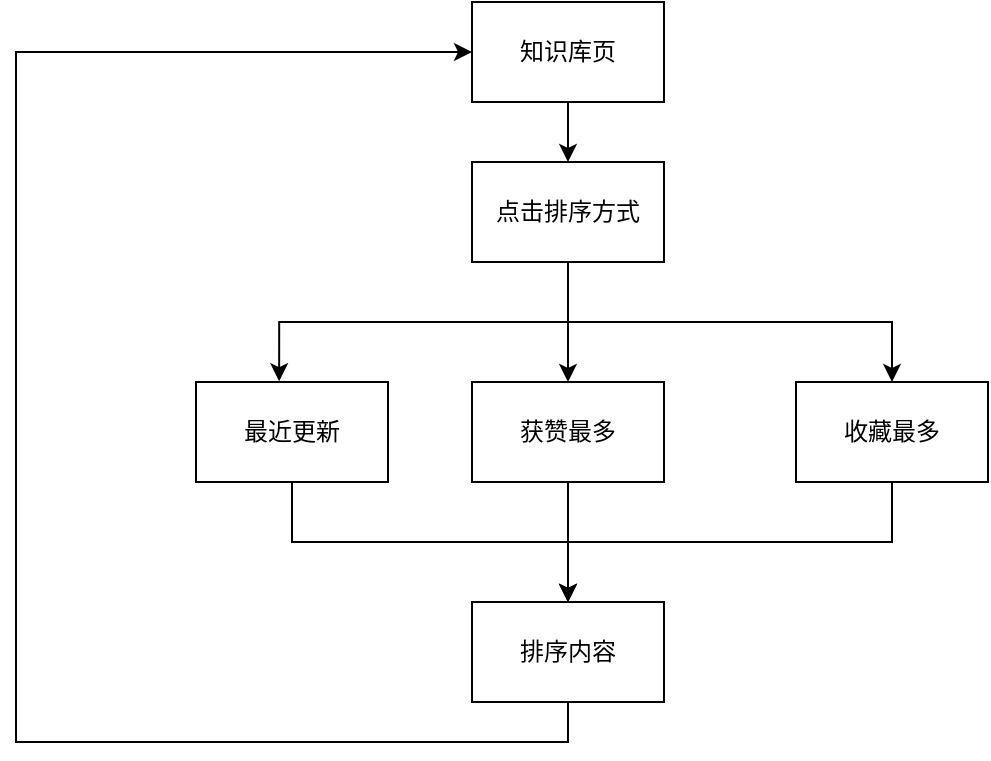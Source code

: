 <mxfile version="14.8.2" type="device"><diagram id="93dSvkkFkx7B2wK6nHs8" name="Page-1"><mxGraphModel dx="1038" dy="517" grid="1" gridSize="10" guides="1" tooltips="1" connect="1" arrows="1" fold="1" page="1" pageScale="1" pageWidth="827" pageHeight="1169" background="#ffffff" math="0" shadow="0"><root><mxCell id="0"/><mxCell id="1" parent="0"/><mxCell id="0XJD4rXFOJ2hBCcPkPfk-14" style="edgeStyle=orthogonalEdgeStyle;rounded=0;orthogonalLoop=1;jettySize=auto;html=1;exitX=0.5;exitY=1;exitDx=0;exitDy=0;entryX=0.5;entryY=0;entryDx=0;entryDy=0;" edge="1" parent="1" source="0XJD4rXFOJ2hBCcPkPfk-1" target="0XJD4rXFOJ2hBCcPkPfk-10"><mxGeometry relative="1" as="geometry"/></mxCell><mxCell id="0XJD4rXFOJ2hBCcPkPfk-1" value="知识库页" style="rounded=0;whiteSpace=wrap;html=1;" vertex="1" parent="1"><mxGeometry x="318" y="60" width="96" height="50" as="geometry"/></mxCell><mxCell id="0XJD4rXFOJ2hBCcPkPfk-15" style="edgeStyle=orthogonalEdgeStyle;rounded=0;orthogonalLoop=1;jettySize=auto;html=1;exitX=0.5;exitY=1;exitDx=0;exitDy=0;entryX=0.433;entryY=-0.008;entryDx=0;entryDy=0;entryPerimeter=0;" edge="1" parent="1" source="0XJD4rXFOJ2hBCcPkPfk-10" target="0XJD4rXFOJ2hBCcPkPfk-11"><mxGeometry relative="1" as="geometry"/></mxCell><mxCell id="0XJD4rXFOJ2hBCcPkPfk-16" style="edgeStyle=orthogonalEdgeStyle;rounded=0;orthogonalLoop=1;jettySize=auto;html=1;exitX=0.5;exitY=1;exitDx=0;exitDy=0;" edge="1" parent="1" source="0XJD4rXFOJ2hBCcPkPfk-10" target="0XJD4rXFOJ2hBCcPkPfk-12"><mxGeometry relative="1" as="geometry"/></mxCell><mxCell id="0XJD4rXFOJ2hBCcPkPfk-17" style="edgeStyle=orthogonalEdgeStyle;rounded=0;orthogonalLoop=1;jettySize=auto;html=1;exitX=0.5;exitY=1;exitDx=0;exitDy=0;entryX=0.5;entryY=0;entryDx=0;entryDy=0;" edge="1" parent="1" source="0XJD4rXFOJ2hBCcPkPfk-10" target="0XJD4rXFOJ2hBCcPkPfk-13"><mxGeometry relative="1" as="geometry"/></mxCell><mxCell id="0XJD4rXFOJ2hBCcPkPfk-10" value="点击排序方式" style="rounded=0;whiteSpace=wrap;html=1;" vertex="1" parent="1"><mxGeometry x="318" y="140" width="96" height="50" as="geometry"/></mxCell><mxCell id="0XJD4rXFOJ2hBCcPkPfk-20" style="edgeStyle=orthogonalEdgeStyle;rounded=0;orthogonalLoop=1;jettySize=auto;html=1;exitX=0.5;exitY=1;exitDx=0;exitDy=0;entryX=0.5;entryY=0;entryDx=0;entryDy=0;" edge="1" parent="1" source="0XJD4rXFOJ2hBCcPkPfk-11" target="0XJD4rXFOJ2hBCcPkPfk-19"><mxGeometry relative="1" as="geometry"/></mxCell><mxCell id="0XJD4rXFOJ2hBCcPkPfk-11" value="最近更新" style="rounded=0;whiteSpace=wrap;html=1;" vertex="1" parent="1"><mxGeometry x="180" y="250" width="96" height="50" as="geometry"/></mxCell><mxCell id="0XJD4rXFOJ2hBCcPkPfk-21" style="edgeStyle=orthogonalEdgeStyle;rounded=0;orthogonalLoop=1;jettySize=auto;html=1;exitX=0.5;exitY=1;exitDx=0;exitDy=0;entryX=0.5;entryY=0;entryDx=0;entryDy=0;" edge="1" parent="1" source="0XJD4rXFOJ2hBCcPkPfk-12" target="0XJD4rXFOJ2hBCcPkPfk-19"><mxGeometry relative="1" as="geometry"/></mxCell><mxCell id="0XJD4rXFOJ2hBCcPkPfk-12" value="获赞最多" style="rounded=0;whiteSpace=wrap;html=1;" vertex="1" parent="1"><mxGeometry x="318" y="250" width="96" height="50" as="geometry"/></mxCell><mxCell id="0XJD4rXFOJ2hBCcPkPfk-23" style="edgeStyle=orthogonalEdgeStyle;rounded=0;orthogonalLoop=1;jettySize=auto;html=1;exitX=0.5;exitY=1;exitDx=0;exitDy=0;entryX=0.5;entryY=0;entryDx=0;entryDy=0;" edge="1" parent="1" source="0XJD4rXFOJ2hBCcPkPfk-13" target="0XJD4rXFOJ2hBCcPkPfk-19"><mxGeometry relative="1" as="geometry"/></mxCell><mxCell id="0XJD4rXFOJ2hBCcPkPfk-13" value="收藏最多" style="rounded=0;whiteSpace=wrap;html=1;" vertex="1" parent="1"><mxGeometry x="480" y="250" width="96" height="50" as="geometry"/></mxCell><mxCell id="0XJD4rXFOJ2hBCcPkPfk-24" style="edgeStyle=orthogonalEdgeStyle;rounded=0;orthogonalLoop=1;jettySize=auto;html=1;exitX=0.5;exitY=1;exitDx=0;exitDy=0;entryX=0;entryY=0.5;entryDx=0;entryDy=0;" edge="1" parent="1" source="0XJD4rXFOJ2hBCcPkPfk-19" target="0XJD4rXFOJ2hBCcPkPfk-1"><mxGeometry relative="1" as="geometry"><Array as="points"><mxPoint x="366" y="430"/><mxPoint x="90" y="430"/><mxPoint x="90" y="85"/></Array></mxGeometry></mxCell><mxCell id="0XJD4rXFOJ2hBCcPkPfk-19" value="排序内容" style="rounded=0;whiteSpace=wrap;html=1;" vertex="1" parent="1"><mxGeometry x="318" y="360" width="96" height="50" as="geometry"/></mxCell></root></mxGraphModel></diagram></mxfile>